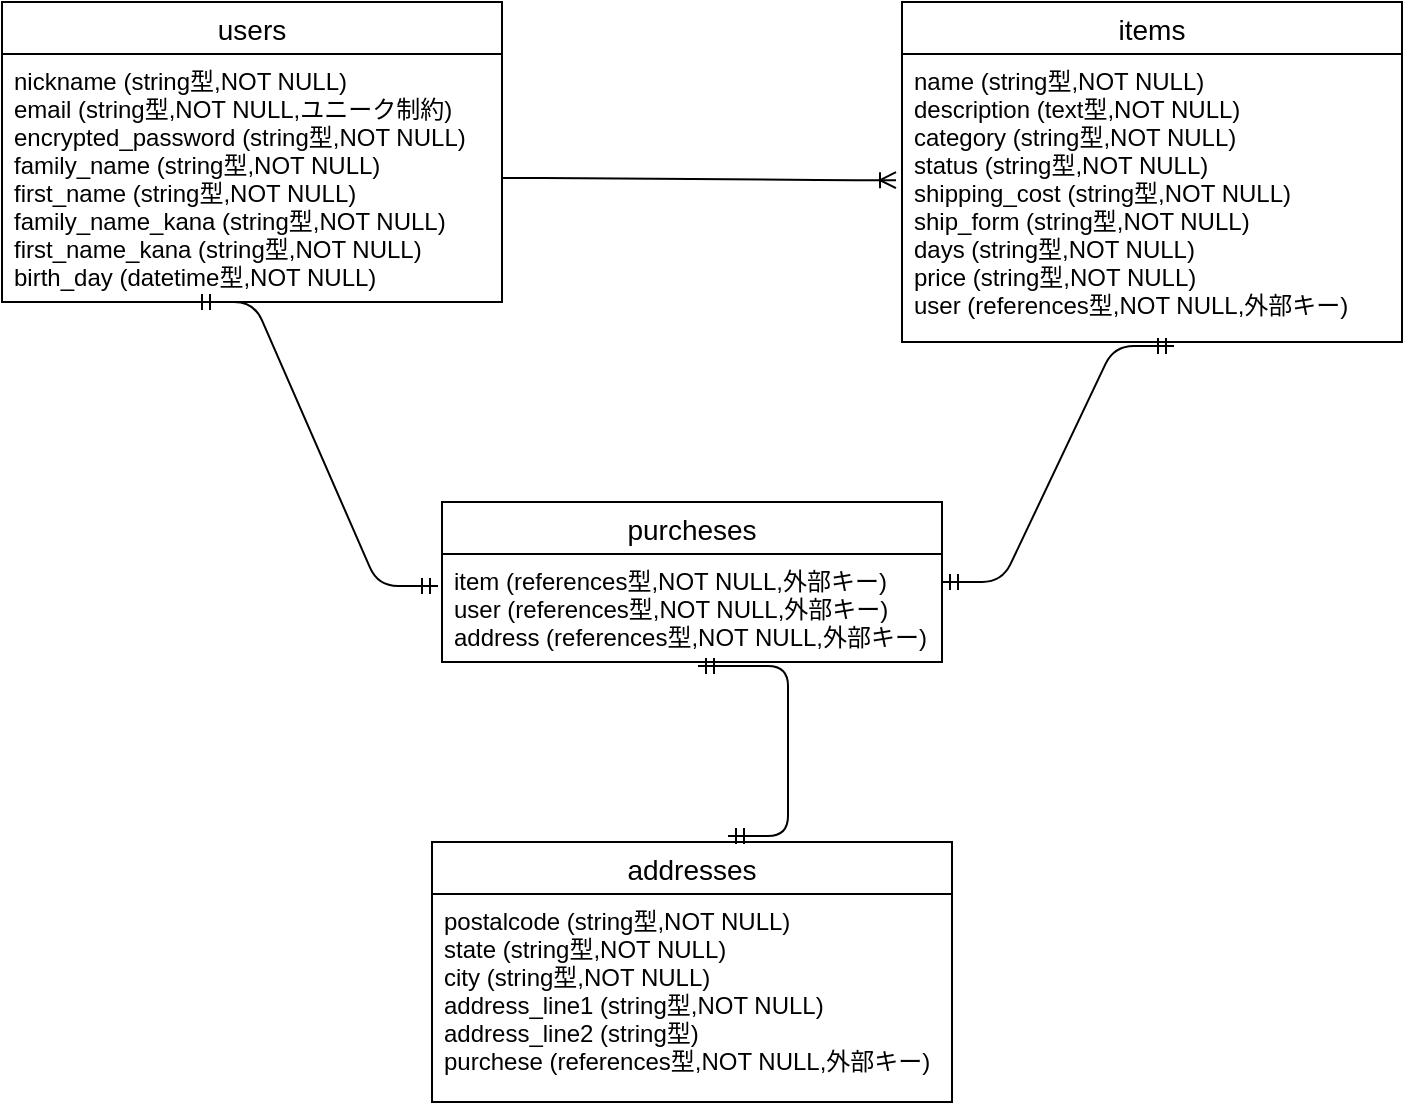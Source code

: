 <mxfile>
    <diagram id="sHZCz1L4MGBN9p6HBq0O" name="ページ1">
        <mxGraphModel dx="464" dy="520" grid="1" gridSize="10" guides="1" tooltips="1" connect="1" arrows="1" fold="1" page="1" pageScale="1" pageWidth="827" pageHeight="1169" background="#ffffff" math="0" shadow="0">
            <root>
                <mxCell id="0"/>
                <mxCell id="1" parent="0"/>
                <mxCell id="2" value="users" style="swimlane;fontStyle=0;childLayout=stackLayout;horizontal=1;startSize=26;horizontalStack=0;resizeParent=1;resizeParentMax=0;resizeLast=0;collapsible=1;marginBottom=0;align=center;fontSize=14;" vertex="1" parent="1">
                    <mxGeometry x="50" y="120" width="250" height="150" as="geometry"/>
                </mxCell>
                <mxCell id="3" value="nickname (string型,NOT NULL)&#10;email (string型,NOT NULL,ユニーク制約)&#10;encrypted_password (string型,NOT NULL)&#10;family_name (string型,NOT NULL)&#10;first_name (string型,NOT NULL)&#10;family_name_kana (string型,NOT NULL)&#10;first_name_kana (string型,NOT NULL)&#10;birth_day (datetime型,NOT NULL)" style="text;strokeColor=none;fillColor=none;spacingLeft=4;spacingRight=4;overflow=hidden;rotatable=0;points=[[0,0.5],[1,0.5]];portConstraint=eastwest;fontSize=12;" vertex="1" parent="2">
                    <mxGeometry y="26" width="250" height="124" as="geometry"/>
                </mxCell>
                <mxCell id="6" value="items" style="swimlane;fontStyle=0;childLayout=stackLayout;horizontal=1;startSize=26;horizontalStack=0;resizeParent=1;resizeParentMax=0;resizeLast=0;collapsible=1;marginBottom=0;align=center;fontSize=14;" vertex="1" parent="1">
                    <mxGeometry x="500" y="120" width="250" height="170" as="geometry"/>
                </mxCell>
                <mxCell id="7" value="name (string型,NOT NULL)&#10;description (text型,NOT NULL)&#10;category (string型,NOT NULL)&#10;status (string型,NOT NULL)&#10;shipping_cost (string型,NOT NULL)&#10;ship_form (string型,NOT NULL)&#10;days (string型,NOT NULL)&#10;price (string型,NOT NULL)&#10;user (references型,NOT NULL,外部キー)" style="text;strokeColor=none;fillColor=none;spacingLeft=4;spacingRight=4;overflow=hidden;rotatable=0;points=[[0,0.5],[1,0.5]];portConstraint=eastwest;fontSize=12;" vertex="1" parent="6">
                    <mxGeometry y="26" width="250" height="144" as="geometry"/>
                </mxCell>
                <mxCell id="11" value="" style="edgeStyle=entityRelationEdgeStyle;fontSize=12;html=1;endArrow=ERoneToMany;exitX=1;exitY=0.5;exitDx=0;exitDy=0;entryX=-0.012;entryY=0.438;entryDx=0;entryDy=0;entryPerimeter=0;" edge="1" parent="1" source="3" target="7">
                    <mxGeometry width="100" height="100" relative="1" as="geometry">
                        <mxPoint x="310" y="218" as="sourcePoint"/>
                        <mxPoint x="490" y="208" as="targetPoint"/>
                    </mxGeometry>
                </mxCell>
                <mxCell id="25" value="purcheses" style="swimlane;fontStyle=0;childLayout=stackLayout;horizontal=1;startSize=26;horizontalStack=0;resizeParent=1;resizeParentMax=0;resizeLast=0;collapsible=1;marginBottom=0;align=center;fontSize=14;labelBackgroundColor=none;" vertex="1" parent="1">
                    <mxGeometry x="270" y="370" width="250" height="80" as="geometry"/>
                </mxCell>
                <mxCell id="26" value="item (references型,NOT NULL,外部キー)&#10;user (references型,NOT NULL,外部キー)&#10;address (references型,NOT NULL,外部キー)" style="text;strokeColor=none;fillColor=none;spacingLeft=4;spacingRight=4;overflow=hidden;rotatable=0;points=[[0,0.5],[1,0.5]];portConstraint=eastwest;fontSize=12;" vertex="1" parent="25">
                    <mxGeometry y="26" width="250" height="54" as="geometry"/>
                </mxCell>
                <mxCell id="30" value="" style="edgeStyle=entityRelationEdgeStyle;fontSize=12;html=1;endArrow=ERmandOne;startArrow=ERmandOne;entryX=0.544;entryY=1.014;entryDx=0;entryDy=0;entryPerimeter=0;" edge="1" parent="1" target="7">
                    <mxGeometry width="100" height="100" relative="1" as="geometry">
                        <mxPoint x="520" y="410" as="sourcePoint"/>
                        <mxPoint x="700" y="400" as="targetPoint"/>
                    </mxGeometry>
                </mxCell>
                <mxCell id="31" value="" style="edgeStyle=entityRelationEdgeStyle;fontSize=12;html=1;endArrow=ERmandOne;startArrow=ERmandOne;exitX=0.384;exitY=1;exitDx=0;exitDy=0;exitPerimeter=0;entryX=-0.008;entryY=0.296;entryDx=0;entryDy=0;entryPerimeter=0;" edge="1" parent="1" source="3" target="26">
                    <mxGeometry width="100" height="100" relative="1" as="geometry">
                        <mxPoint x="280" y="790" as="sourcePoint"/>
                        <mxPoint x="260" y="410" as="targetPoint"/>
                    </mxGeometry>
                </mxCell>
                <mxCell id="33" value="addresses" style="swimlane;fontStyle=0;childLayout=stackLayout;horizontal=1;startSize=26;horizontalStack=0;resizeParent=1;resizeParentMax=0;resizeLast=0;collapsible=1;marginBottom=0;align=center;fontSize=14;" vertex="1" parent="1">
                    <mxGeometry x="265" y="540" width="260" height="130" as="geometry"/>
                </mxCell>
                <mxCell id="34" value="postalcode (string型,NOT NULL)&#10;state (string型,NOT NULL)&#10;city (string型,NOT NULL)&#10;address_line1 (string型,NOT NULL)&#10;address_line2 (string型)&#10;purchese (references型,NOT NULL,外部キー)" style="text;strokeColor=none;fillColor=none;spacingLeft=4;spacingRight=4;overflow=hidden;rotatable=0;points=[[0,0.5],[1,0.5]];portConstraint=eastwest;fontSize=12;" vertex="1" parent="33">
                    <mxGeometry y="26" width="260" height="104" as="geometry"/>
                </mxCell>
                <mxCell id="37" value="" style="edgeStyle=entityRelationEdgeStyle;fontSize=12;html=1;endArrow=ERmandOne;startArrow=ERmandOne;entryX=0.512;entryY=1.037;entryDx=0;entryDy=0;entryPerimeter=0;" edge="1" parent="1" target="26">
                    <mxGeometry width="100" height="100" relative="1" as="geometry">
                        <mxPoint x="413" y="537" as="sourcePoint"/>
                        <mxPoint x="390" y="160" as="targetPoint"/>
                    </mxGeometry>
                </mxCell>
            </root>
        </mxGraphModel>
    </diagram>
</mxfile>